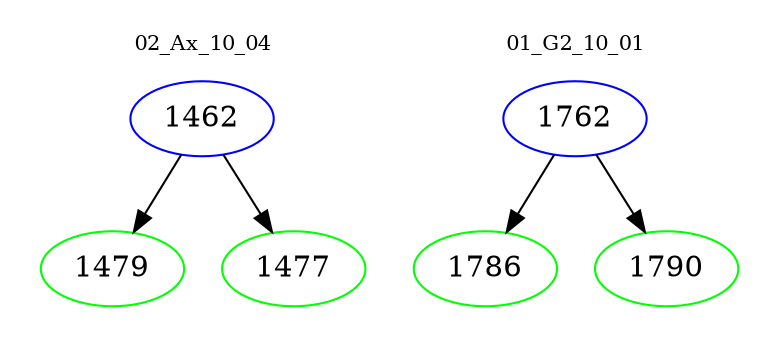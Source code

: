 digraph{
subgraph cluster_0 {
color = white
label = "02_Ax_10_04";
fontsize=10;
T0_1462 [label="1462", color="blue"]
T0_1462 -> T0_1479 [color="black"]
T0_1479 [label="1479", color="green"]
T0_1462 -> T0_1477 [color="black"]
T0_1477 [label="1477", color="green"]
}
subgraph cluster_1 {
color = white
label = "01_G2_10_01";
fontsize=10;
T1_1762 [label="1762", color="blue"]
T1_1762 -> T1_1786 [color="black"]
T1_1786 [label="1786", color="green"]
T1_1762 -> T1_1790 [color="black"]
T1_1790 [label="1790", color="green"]
}
}
